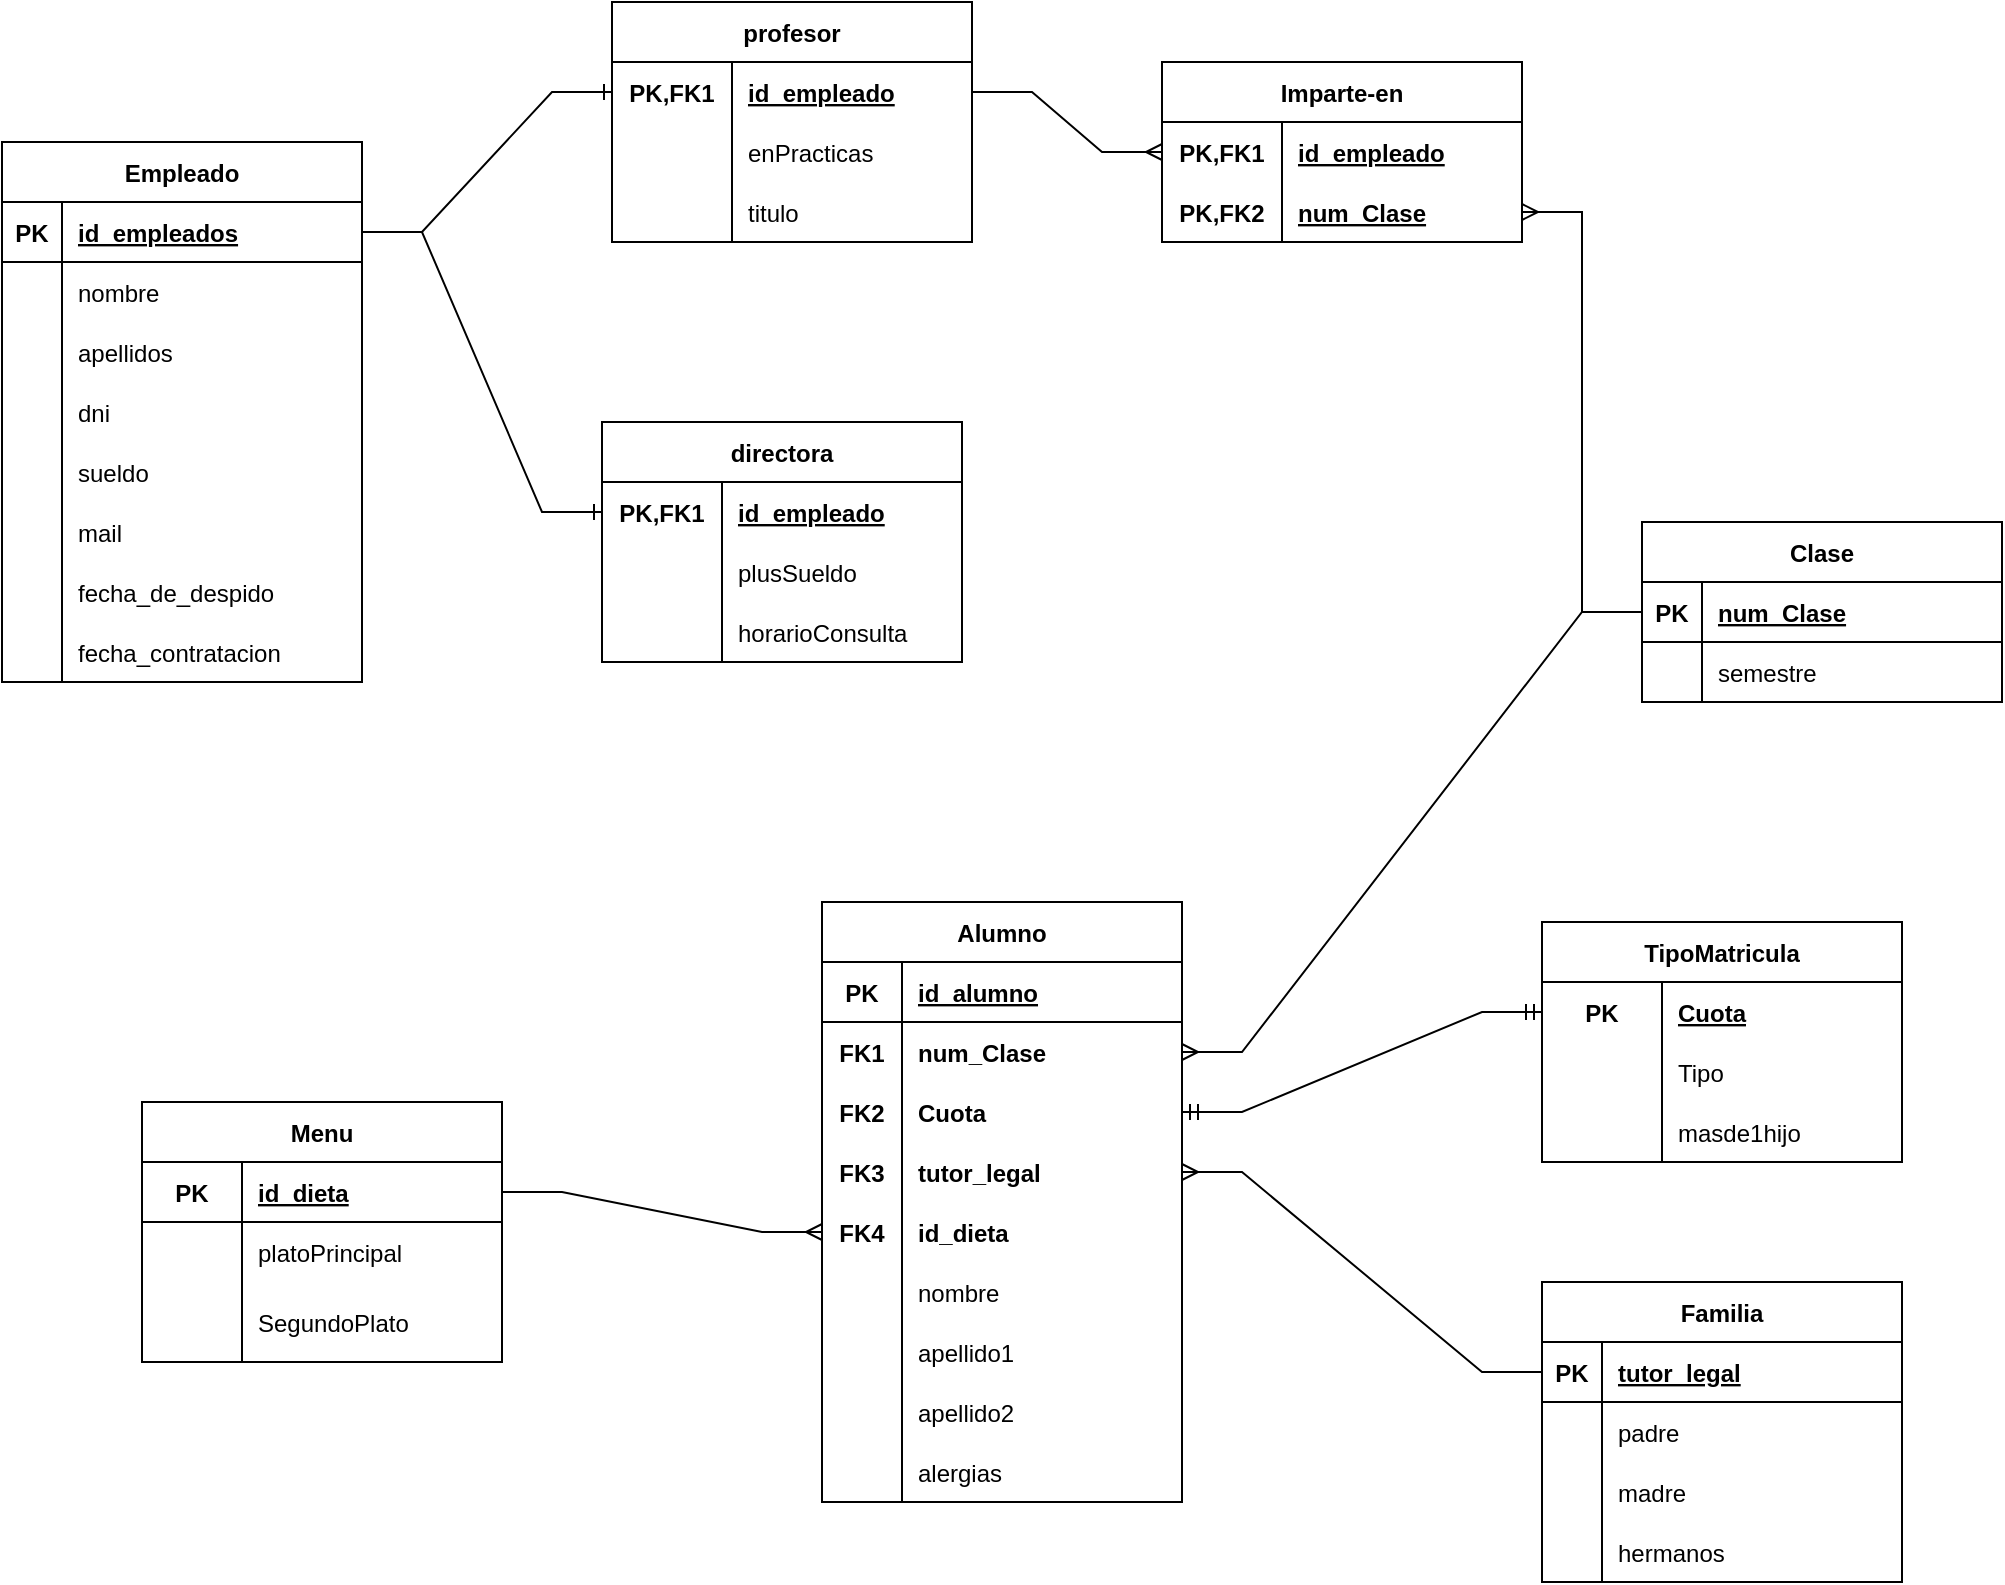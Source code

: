 <mxfile version="20.8.16" type="device"><diagram id="R2lEEEUBdFMjLlhIrx00" name="Page-1"><mxGraphModel dx="1215" dy="560" grid="1" gridSize="10" guides="1" tooltips="1" connect="1" arrows="1" fold="1" page="1" pageScale="1" pageWidth="850" pageHeight="1100" math="0" shadow="0" extFonts="Permanent Marker^https://fonts.googleapis.com/css?family=Permanent+Marker"><root><mxCell id="0"/><mxCell id="1" parent="0"/><mxCell id="T4YQKMH-N1QWj4sWudoz-1" value="Empleado" style="shape=table;startSize=30;container=1;collapsible=1;childLayout=tableLayout;fixedRows=1;rowLines=0;fontStyle=1;align=center;resizeLast=1;" vertex="1" parent="1"><mxGeometry x="30" y="180" width="180" height="270" as="geometry"/></mxCell><mxCell id="T4YQKMH-N1QWj4sWudoz-2" value="" style="shape=tableRow;horizontal=0;startSize=0;swimlaneHead=0;swimlaneBody=0;fillColor=none;collapsible=0;dropTarget=0;points=[[0,0.5],[1,0.5]];portConstraint=eastwest;top=0;left=0;right=0;bottom=1;" vertex="1" parent="T4YQKMH-N1QWj4sWudoz-1"><mxGeometry y="30" width="180" height="30" as="geometry"/></mxCell><mxCell id="T4YQKMH-N1QWj4sWudoz-3" value="PK" style="shape=partialRectangle;connectable=0;fillColor=none;top=0;left=0;bottom=0;right=0;fontStyle=1;overflow=hidden;" vertex="1" parent="T4YQKMH-N1QWj4sWudoz-2"><mxGeometry width="30" height="30" as="geometry"><mxRectangle width="30" height="30" as="alternateBounds"/></mxGeometry></mxCell><mxCell id="T4YQKMH-N1QWj4sWudoz-4" value="id_empleados" style="shape=partialRectangle;connectable=0;fillColor=none;top=0;left=0;bottom=0;right=0;align=left;spacingLeft=6;fontStyle=5;overflow=hidden;" vertex="1" parent="T4YQKMH-N1QWj4sWudoz-2"><mxGeometry x="30" width="150" height="30" as="geometry"><mxRectangle width="150" height="30" as="alternateBounds"/></mxGeometry></mxCell><mxCell id="T4YQKMH-N1QWj4sWudoz-5" value="" style="shape=tableRow;horizontal=0;startSize=0;swimlaneHead=0;swimlaneBody=0;fillColor=none;collapsible=0;dropTarget=0;points=[[0,0.5],[1,0.5]];portConstraint=eastwest;top=0;left=0;right=0;bottom=0;" vertex="1" parent="T4YQKMH-N1QWj4sWudoz-1"><mxGeometry y="60" width="180" height="30" as="geometry"/></mxCell><mxCell id="T4YQKMH-N1QWj4sWudoz-6" value="" style="shape=partialRectangle;connectable=0;fillColor=none;top=0;left=0;bottom=0;right=0;editable=1;overflow=hidden;" vertex="1" parent="T4YQKMH-N1QWj4sWudoz-5"><mxGeometry width="30" height="30" as="geometry"><mxRectangle width="30" height="30" as="alternateBounds"/></mxGeometry></mxCell><mxCell id="T4YQKMH-N1QWj4sWudoz-7" value="nombre" style="shape=partialRectangle;connectable=0;fillColor=none;top=0;left=0;bottom=0;right=0;align=left;spacingLeft=6;overflow=hidden;" vertex="1" parent="T4YQKMH-N1QWj4sWudoz-5"><mxGeometry x="30" width="150" height="30" as="geometry"><mxRectangle width="150" height="30" as="alternateBounds"/></mxGeometry></mxCell><mxCell id="T4YQKMH-N1QWj4sWudoz-8" value="" style="shape=tableRow;horizontal=0;startSize=0;swimlaneHead=0;swimlaneBody=0;fillColor=none;collapsible=0;dropTarget=0;points=[[0,0.5],[1,0.5]];portConstraint=eastwest;top=0;left=0;right=0;bottom=0;" vertex="1" parent="T4YQKMH-N1QWj4sWudoz-1"><mxGeometry y="90" width="180" height="30" as="geometry"/></mxCell><mxCell id="T4YQKMH-N1QWj4sWudoz-9" value="" style="shape=partialRectangle;connectable=0;fillColor=none;top=0;left=0;bottom=0;right=0;editable=1;overflow=hidden;" vertex="1" parent="T4YQKMH-N1QWj4sWudoz-8"><mxGeometry width="30" height="30" as="geometry"><mxRectangle width="30" height="30" as="alternateBounds"/></mxGeometry></mxCell><mxCell id="T4YQKMH-N1QWj4sWudoz-10" value="apellidos" style="shape=partialRectangle;connectable=0;fillColor=none;top=0;left=0;bottom=0;right=0;align=left;spacingLeft=6;overflow=hidden;" vertex="1" parent="T4YQKMH-N1QWj4sWudoz-8"><mxGeometry x="30" width="150" height="30" as="geometry"><mxRectangle width="150" height="30" as="alternateBounds"/></mxGeometry></mxCell><mxCell id="T4YQKMH-N1QWj4sWudoz-11" value="" style="shape=tableRow;horizontal=0;startSize=0;swimlaneHead=0;swimlaneBody=0;fillColor=none;collapsible=0;dropTarget=0;points=[[0,0.5],[1,0.5]];portConstraint=eastwest;top=0;left=0;right=0;bottom=0;" vertex="1" parent="T4YQKMH-N1QWj4sWudoz-1"><mxGeometry y="120" width="180" height="30" as="geometry"/></mxCell><mxCell id="T4YQKMH-N1QWj4sWudoz-12" value="" style="shape=partialRectangle;connectable=0;fillColor=none;top=0;left=0;bottom=0;right=0;editable=1;overflow=hidden;" vertex="1" parent="T4YQKMH-N1QWj4sWudoz-11"><mxGeometry width="30" height="30" as="geometry"><mxRectangle width="30" height="30" as="alternateBounds"/></mxGeometry></mxCell><mxCell id="T4YQKMH-N1QWj4sWudoz-13" value="dni" style="shape=partialRectangle;connectable=0;fillColor=none;top=0;left=0;bottom=0;right=0;align=left;spacingLeft=6;overflow=hidden;" vertex="1" parent="T4YQKMH-N1QWj4sWudoz-11"><mxGeometry x="30" width="150" height="30" as="geometry"><mxRectangle width="150" height="30" as="alternateBounds"/></mxGeometry></mxCell><mxCell id="T4YQKMH-N1QWj4sWudoz-14" value="" style="shape=tableRow;horizontal=0;startSize=0;swimlaneHead=0;swimlaneBody=0;fillColor=none;collapsible=0;dropTarget=0;points=[[0,0.5],[1,0.5]];portConstraint=eastwest;top=0;left=0;right=0;bottom=0;" vertex="1" parent="T4YQKMH-N1QWj4sWudoz-1"><mxGeometry y="150" width="180" height="30" as="geometry"/></mxCell><mxCell id="T4YQKMH-N1QWj4sWudoz-15" value="" style="shape=partialRectangle;connectable=0;fillColor=none;top=0;left=0;bottom=0;right=0;editable=1;overflow=hidden;" vertex="1" parent="T4YQKMH-N1QWj4sWudoz-14"><mxGeometry width="30" height="30" as="geometry"><mxRectangle width="30" height="30" as="alternateBounds"/></mxGeometry></mxCell><mxCell id="T4YQKMH-N1QWj4sWudoz-16" value="sueldo" style="shape=partialRectangle;connectable=0;fillColor=none;top=0;left=0;bottom=0;right=0;align=left;spacingLeft=6;overflow=hidden;" vertex="1" parent="T4YQKMH-N1QWj4sWudoz-14"><mxGeometry x="30" width="150" height="30" as="geometry"><mxRectangle width="150" height="30" as="alternateBounds"/></mxGeometry></mxCell><mxCell id="T4YQKMH-N1QWj4sWudoz-17" value="" style="shape=tableRow;horizontal=0;startSize=0;swimlaneHead=0;swimlaneBody=0;fillColor=none;collapsible=0;dropTarget=0;points=[[0,0.5],[1,0.5]];portConstraint=eastwest;top=0;left=0;right=0;bottom=0;" vertex="1" parent="T4YQKMH-N1QWj4sWudoz-1"><mxGeometry y="180" width="180" height="30" as="geometry"/></mxCell><mxCell id="T4YQKMH-N1QWj4sWudoz-18" value="" style="shape=partialRectangle;connectable=0;fillColor=none;top=0;left=0;bottom=0;right=0;editable=1;overflow=hidden;" vertex="1" parent="T4YQKMH-N1QWj4sWudoz-17"><mxGeometry width="30" height="30" as="geometry"><mxRectangle width="30" height="30" as="alternateBounds"/></mxGeometry></mxCell><mxCell id="T4YQKMH-N1QWj4sWudoz-19" value="mail" style="shape=partialRectangle;connectable=0;fillColor=none;top=0;left=0;bottom=0;right=0;align=left;spacingLeft=6;overflow=hidden;" vertex="1" parent="T4YQKMH-N1QWj4sWudoz-17"><mxGeometry x="30" width="150" height="30" as="geometry"><mxRectangle width="150" height="30" as="alternateBounds"/></mxGeometry></mxCell><mxCell id="T4YQKMH-N1QWj4sWudoz-179" value="" style="shape=tableRow;horizontal=0;startSize=0;swimlaneHead=0;swimlaneBody=0;fillColor=none;collapsible=0;dropTarget=0;points=[[0,0.5],[1,0.5]];portConstraint=eastwest;top=0;left=0;right=0;bottom=0;" vertex="1" parent="T4YQKMH-N1QWj4sWudoz-1"><mxGeometry y="210" width="180" height="30" as="geometry"/></mxCell><mxCell id="T4YQKMH-N1QWj4sWudoz-180" value="" style="shape=partialRectangle;connectable=0;fillColor=none;top=0;left=0;bottom=0;right=0;editable=1;overflow=hidden;" vertex="1" parent="T4YQKMH-N1QWj4sWudoz-179"><mxGeometry width="30" height="30" as="geometry"><mxRectangle width="30" height="30" as="alternateBounds"/></mxGeometry></mxCell><mxCell id="T4YQKMH-N1QWj4sWudoz-181" value="fecha_de_despido" style="shape=partialRectangle;connectable=0;fillColor=none;top=0;left=0;bottom=0;right=0;align=left;spacingLeft=6;overflow=hidden;" vertex="1" parent="T4YQKMH-N1QWj4sWudoz-179"><mxGeometry x="30" width="150" height="30" as="geometry"><mxRectangle width="150" height="30" as="alternateBounds"/></mxGeometry></mxCell><mxCell id="T4YQKMH-N1QWj4sWudoz-176" value="" style="shape=tableRow;horizontal=0;startSize=0;swimlaneHead=0;swimlaneBody=0;fillColor=none;collapsible=0;dropTarget=0;points=[[0,0.5],[1,0.5]];portConstraint=eastwest;top=0;left=0;right=0;bottom=0;" vertex="1" parent="T4YQKMH-N1QWj4sWudoz-1"><mxGeometry y="240" width="180" height="30" as="geometry"/></mxCell><mxCell id="T4YQKMH-N1QWj4sWudoz-177" value="" style="shape=partialRectangle;connectable=0;fillColor=none;top=0;left=0;bottom=0;right=0;editable=1;overflow=hidden;" vertex="1" parent="T4YQKMH-N1QWj4sWudoz-176"><mxGeometry width="30" height="30" as="geometry"><mxRectangle width="30" height="30" as="alternateBounds"/></mxGeometry></mxCell><mxCell id="T4YQKMH-N1QWj4sWudoz-178" value="fecha_contratacion" style="shape=partialRectangle;connectable=0;fillColor=none;top=0;left=0;bottom=0;right=0;align=left;spacingLeft=6;overflow=hidden;" vertex="1" parent="T4YQKMH-N1QWj4sWudoz-176"><mxGeometry x="30" width="150" height="30" as="geometry"><mxRectangle width="150" height="30" as="alternateBounds"/></mxGeometry></mxCell><mxCell id="T4YQKMH-N1QWj4sWudoz-20" value="profesor" style="shape=table;startSize=30;container=1;collapsible=1;childLayout=tableLayout;fixedRows=1;rowLines=0;fontStyle=1;align=center;resizeLast=1;" vertex="1" parent="1"><mxGeometry x="335" y="110" width="180" height="120" as="geometry"/></mxCell><mxCell id="T4YQKMH-N1QWj4sWudoz-21" value="" style="shape=tableRow;horizontal=0;startSize=0;swimlaneHead=0;swimlaneBody=0;fillColor=none;collapsible=0;dropTarget=0;points=[[0,0.5],[1,0.5]];portConstraint=eastwest;top=0;left=0;right=0;bottom=0;" vertex="1" parent="T4YQKMH-N1QWj4sWudoz-20"><mxGeometry y="30" width="180" height="30" as="geometry"/></mxCell><mxCell id="T4YQKMH-N1QWj4sWudoz-22" value="PK,FK1" style="shape=partialRectangle;connectable=0;fillColor=none;top=0;left=0;bottom=0;right=0;fontStyle=1;overflow=hidden;" vertex="1" parent="T4YQKMH-N1QWj4sWudoz-21"><mxGeometry width="60" height="30" as="geometry"><mxRectangle width="60" height="30" as="alternateBounds"/></mxGeometry></mxCell><mxCell id="T4YQKMH-N1QWj4sWudoz-23" value="id_empleado" style="shape=partialRectangle;connectable=0;fillColor=none;top=0;left=0;bottom=0;right=0;align=left;spacingLeft=6;fontStyle=5;overflow=hidden;" vertex="1" parent="T4YQKMH-N1QWj4sWudoz-21"><mxGeometry x="60" width="120" height="30" as="geometry"><mxRectangle width="120" height="30" as="alternateBounds"/></mxGeometry></mxCell><mxCell id="T4YQKMH-N1QWj4sWudoz-27" value="" style="shape=tableRow;horizontal=0;startSize=0;swimlaneHead=0;swimlaneBody=0;fillColor=none;collapsible=0;dropTarget=0;points=[[0,0.5],[1,0.5]];portConstraint=eastwest;top=0;left=0;right=0;bottom=0;" vertex="1" parent="T4YQKMH-N1QWj4sWudoz-20"><mxGeometry y="60" width="180" height="30" as="geometry"/></mxCell><mxCell id="T4YQKMH-N1QWj4sWudoz-28" value="" style="shape=partialRectangle;connectable=0;fillColor=none;top=0;left=0;bottom=0;right=0;editable=1;overflow=hidden;" vertex="1" parent="T4YQKMH-N1QWj4sWudoz-27"><mxGeometry width="60" height="30" as="geometry"><mxRectangle width="60" height="30" as="alternateBounds"/></mxGeometry></mxCell><mxCell id="T4YQKMH-N1QWj4sWudoz-29" value="enPracticas" style="shape=partialRectangle;connectable=0;fillColor=none;top=0;left=0;bottom=0;right=0;align=left;spacingLeft=6;overflow=hidden;" vertex="1" parent="T4YQKMH-N1QWj4sWudoz-27"><mxGeometry x="60" width="120" height="30" as="geometry"><mxRectangle width="120" height="30" as="alternateBounds"/></mxGeometry></mxCell><mxCell id="T4YQKMH-N1QWj4sWudoz-33" value="" style="shape=tableRow;horizontal=0;startSize=0;swimlaneHead=0;swimlaneBody=0;fillColor=none;collapsible=0;dropTarget=0;points=[[0,0.5],[1,0.5]];portConstraint=eastwest;top=0;left=0;right=0;bottom=0;" vertex="1" parent="T4YQKMH-N1QWj4sWudoz-20"><mxGeometry y="90" width="180" height="30" as="geometry"/></mxCell><mxCell id="T4YQKMH-N1QWj4sWudoz-34" value="" style="shape=partialRectangle;connectable=0;fillColor=none;top=0;left=0;bottom=0;right=0;editable=1;overflow=hidden;" vertex="1" parent="T4YQKMH-N1QWj4sWudoz-33"><mxGeometry width="60" height="30" as="geometry"><mxRectangle width="60" height="30" as="alternateBounds"/></mxGeometry></mxCell><mxCell id="T4YQKMH-N1QWj4sWudoz-35" value="titulo" style="shape=partialRectangle;connectable=0;fillColor=none;top=0;left=0;bottom=0;right=0;align=left;spacingLeft=6;overflow=hidden;" vertex="1" parent="T4YQKMH-N1QWj4sWudoz-33"><mxGeometry x="60" width="120" height="30" as="geometry"><mxRectangle width="120" height="30" as="alternateBounds"/></mxGeometry></mxCell><mxCell id="T4YQKMH-N1QWj4sWudoz-36" value="" style="edgeStyle=entityRelationEdgeStyle;fontSize=12;html=1;endArrow=ERone;endFill=1;rounded=0;" edge="1" parent="1" source="T4YQKMH-N1QWj4sWudoz-2" target="T4YQKMH-N1QWj4sWudoz-21"><mxGeometry width="100" height="100" relative="1" as="geometry"><mxPoint x="220" y="400" as="sourcePoint"/><mxPoint x="320" y="300" as="targetPoint"/></mxGeometry></mxCell><mxCell id="T4YQKMH-N1QWj4sWudoz-37" value="directora" style="shape=table;startSize=30;container=1;collapsible=1;childLayout=tableLayout;fixedRows=1;rowLines=0;fontStyle=1;align=center;resizeLast=1;" vertex="1" parent="1"><mxGeometry x="330" y="320" width="180" height="120" as="geometry"/></mxCell><mxCell id="T4YQKMH-N1QWj4sWudoz-38" value="" style="shape=tableRow;horizontal=0;startSize=0;swimlaneHead=0;swimlaneBody=0;fillColor=none;collapsible=0;dropTarget=0;points=[[0,0.5],[1,0.5]];portConstraint=eastwest;top=0;left=0;right=0;bottom=0;" vertex="1" parent="T4YQKMH-N1QWj4sWudoz-37"><mxGeometry y="30" width="180" height="30" as="geometry"/></mxCell><mxCell id="T4YQKMH-N1QWj4sWudoz-39" value="PK,FK1" style="shape=partialRectangle;connectable=0;fillColor=none;top=0;left=0;bottom=0;right=0;fontStyle=1;overflow=hidden;" vertex="1" parent="T4YQKMH-N1QWj4sWudoz-38"><mxGeometry width="60" height="30" as="geometry"><mxRectangle width="60" height="30" as="alternateBounds"/></mxGeometry></mxCell><mxCell id="T4YQKMH-N1QWj4sWudoz-40" value="id_empleado" style="shape=partialRectangle;connectable=0;fillColor=none;top=0;left=0;bottom=0;right=0;align=left;spacingLeft=6;fontStyle=5;overflow=hidden;" vertex="1" parent="T4YQKMH-N1QWj4sWudoz-38"><mxGeometry x="60" width="120" height="30" as="geometry"><mxRectangle width="120" height="30" as="alternateBounds"/></mxGeometry></mxCell><mxCell id="T4YQKMH-N1QWj4sWudoz-41" value="" style="shape=tableRow;horizontal=0;startSize=0;swimlaneHead=0;swimlaneBody=0;fillColor=none;collapsible=0;dropTarget=0;points=[[0,0.5],[1,0.5]];portConstraint=eastwest;top=0;left=0;right=0;bottom=0;" vertex="1" parent="T4YQKMH-N1QWj4sWudoz-37"><mxGeometry y="60" width="180" height="30" as="geometry"/></mxCell><mxCell id="T4YQKMH-N1QWj4sWudoz-42" value="" style="shape=partialRectangle;connectable=0;fillColor=none;top=0;left=0;bottom=0;right=0;editable=1;overflow=hidden;" vertex="1" parent="T4YQKMH-N1QWj4sWudoz-41"><mxGeometry width="60" height="30" as="geometry"><mxRectangle width="60" height="30" as="alternateBounds"/></mxGeometry></mxCell><mxCell id="T4YQKMH-N1QWj4sWudoz-43" value="plusSueldo" style="shape=partialRectangle;connectable=0;fillColor=none;top=0;left=0;bottom=0;right=0;align=left;spacingLeft=6;overflow=hidden;" vertex="1" parent="T4YQKMH-N1QWj4sWudoz-41"><mxGeometry x="60" width="120" height="30" as="geometry"><mxRectangle width="120" height="30" as="alternateBounds"/></mxGeometry></mxCell><mxCell id="T4YQKMH-N1QWj4sWudoz-44" value="" style="shape=tableRow;horizontal=0;startSize=0;swimlaneHead=0;swimlaneBody=0;fillColor=none;collapsible=0;dropTarget=0;points=[[0,0.5],[1,0.5]];portConstraint=eastwest;top=0;left=0;right=0;bottom=0;" vertex="1" parent="T4YQKMH-N1QWj4sWudoz-37"><mxGeometry y="90" width="180" height="30" as="geometry"/></mxCell><mxCell id="T4YQKMH-N1QWj4sWudoz-45" value="" style="shape=partialRectangle;connectable=0;fillColor=none;top=0;left=0;bottom=0;right=0;editable=1;overflow=hidden;" vertex="1" parent="T4YQKMH-N1QWj4sWudoz-44"><mxGeometry width="60" height="30" as="geometry"><mxRectangle width="60" height="30" as="alternateBounds"/></mxGeometry></mxCell><mxCell id="T4YQKMH-N1QWj4sWudoz-46" value="horarioConsulta" style="shape=partialRectangle;connectable=0;fillColor=none;top=0;left=0;bottom=0;right=0;align=left;spacingLeft=6;overflow=hidden;" vertex="1" parent="T4YQKMH-N1QWj4sWudoz-44"><mxGeometry x="60" width="120" height="30" as="geometry"><mxRectangle width="120" height="30" as="alternateBounds"/></mxGeometry></mxCell><mxCell id="T4YQKMH-N1QWj4sWudoz-50" value="" style="edgeStyle=entityRelationEdgeStyle;fontSize=12;html=1;endArrow=ERone;endFill=1;rounded=0;" edge="1" parent="1" source="T4YQKMH-N1QWj4sWudoz-2" target="T4YQKMH-N1QWj4sWudoz-38"><mxGeometry width="100" height="100" relative="1" as="geometry"><mxPoint x="220" y="235" as="sourcePoint"/><mxPoint x="345" y="165" as="targetPoint"/></mxGeometry></mxCell><mxCell id="T4YQKMH-N1QWj4sWudoz-51" value="Imparte-en" style="shape=table;startSize=30;container=1;collapsible=1;childLayout=tableLayout;fixedRows=1;rowLines=0;fontStyle=1;align=center;resizeLast=1;" vertex="1" parent="1"><mxGeometry x="610" y="140" width="180" height="90" as="geometry"/></mxCell><mxCell id="T4YQKMH-N1QWj4sWudoz-52" value="" style="shape=tableRow;horizontal=0;startSize=0;swimlaneHead=0;swimlaneBody=0;fillColor=none;collapsible=0;dropTarget=0;points=[[0,0.5],[1,0.5]];portConstraint=eastwest;top=0;left=0;right=0;bottom=0;" vertex="1" parent="T4YQKMH-N1QWj4sWudoz-51"><mxGeometry y="30" width="180" height="30" as="geometry"/></mxCell><mxCell id="T4YQKMH-N1QWj4sWudoz-53" value="PK,FK1" style="shape=partialRectangle;connectable=0;fillColor=none;top=0;left=0;bottom=0;right=0;fontStyle=1;overflow=hidden;" vertex="1" parent="T4YQKMH-N1QWj4sWudoz-52"><mxGeometry width="60" height="30" as="geometry"><mxRectangle width="60" height="30" as="alternateBounds"/></mxGeometry></mxCell><mxCell id="T4YQKMH-N1QWj4sWudoz-54" value="id_empleado" style="shape=partialRectangle;connectable=0;fillColor=none;top=0;left=0;bottom=0;right=0;align=left;spacingLeft=6;fontStyle=5;overflow=hidden;" vertex="1" parent="T4YQKMH-N1QWj4sWudoz-52"><mxGeometry x="60" width="120" height="30" as="geometry"><mxRectangle width="120" height="30" as="alternateBounds"/></mxGeometry></mxCell><mxCell id="T4YQKMH-N1QWj4sWudoz-55" value="" style="shape=tableRow;horizontal=0;startSize=0;swimlaneHead=0;swimlaneBody=0;fillColor=none;collapsible=0;dropTarget=0;points=[[0,0.5],[1,0.5]];portConstraint=eastwest;top=0;left=0;right=0;bottom=1;" vertex="1" parent="T4YQKMH-N1QWj4sWudoz-51"><mxGeometry y="60" width="180" height="30" as="geometry"/></mxCell><mxCell id="T4YQKMH-N1QWj4sWudoz-56" value="PK,FK2" style="shape=partialRectangle;connectable=0;fillColor=none;top=0;left=0;bottom=0;right=0;fontStyle=1;overflow=hidden;" vertex="1" parent="T4YQKMH-N1QWj4sWudoz-55"><mxGeometry width="60" height="30" as="geometry"><mxRectangle width="60" height="30" as="alternateBounds"/></mxGeometry></mxCell><mxCell id="T4YQKMH-N1QWj4sWudoz-57" value="num_Clase" style="shape=partialRectangle;connectable=0;fillColor=none;top=0;left=0;bottom=0;right=0;align=left;spacingLeft=6;fontStyle=5;overflow=hidden;" vertex="1" parent="T4YQKMH-N1QWj4sWudoz-55"><mxGeometry x="60" width="120" height="30" as="geometry"><mxRectangle width="120" height="30" as="alternateBounds"/></mxGeometry></mxCell><mxCell id="T4YQKMH-N1QWj4sWudoz-65" value="" style="edgeStyle=entityRelationEdgeStyle;fontSize=12;html=1;endArrow=ERmany;rounded=0;" edge="1" parent="1" source="T4YQKMH-N1QWj4sWudoz-21" target="T4YQKMH-N1QWj4sWudoz-52"><mxGeometry width="100" height="100" relative="1" as="geometry"><mxPoint x="530" y="350" as="sourcePoint"/><mxPoint x="630" y="250" as="targetPoint"/></mxGeometry></mxCell><mxCell id="T4YQKMH-N1QWj4sWudoz-79" value="Clase" style="shape=table;startSize=30;container=1;collapsible=1;childLayout=tableLayout;fixedRows=1;rowLines=0;fontStyle=1;align=center;resizeLast=1;" vertex="1" parent="1"><mxGeometry x="850" y="370" width="180" height="90" as="geometry"/></mxCell><mxCell id="T4YQKMH-N1QWj4sWudoz-80" value="" style="shape=tableRow;horizontal=0;startSize=0;swimlaneHead=0;swimlaneBody=0;fillColor=none;collapsible=0;dropTarget=0;points=[[0,0.5],[1,0.5]];portConstraint=eastwest;top=0;left=0;right=0;bottom=1;" vertex="1" parent="T4YQKMH-N1QWj4sWudoz-79"><mxGeometry y="30" width="180" height="30" as="geometry"/></mxCell><mxCell id="T4YQKMH-N1QWj4sWudoz-81" value="PK" style="shape=partialRectangle;connectable=0;fillColor=none;top=0;left=0;bottom=0;right=0;fontStyle=1;overflow=hidden;" vertex="1" parent="T4YQKMH-N1QWj4sWudoz-80"><mxGeometry width="30" height="30" as="geometry"><mxRectangle width="30" height="30" as="alternateBounds"/></mxGeometry></mxCell><mxCell id="T4YQKMH-N1QWj4sWudoz-82" value="num_Clase" style="shape=partialRectangle;connectable=0;fillColor=none;top=0;left=0;bottom=0;right=0;align=left;spacingLeft=6;fontStyle=5;overflow=hidden;" vertex="1" parent="T4YQKMH-N1QWj4sWudoz-80"><mxGeometry x="30" width="150" height="30" as="geometry"><mxRectangle width="150" height="30" as="alternateBounds"/></mxGeometry></mxCell><mxCell id="T4YQKMH-N1QWj4sWudoz-83" value="" style="shape=tableRow;horizontal=0;startSize=0;swimlaneHead=0;swimlaneBody=0;fillColor=none;collapsible=0;dropTarget=0;points=[[0,0.5],[1,0.5]];portConstraint=eastwest;top=0;left=0;right=0;bottom=0;" vertex="1" parent="T4YQKMH-N1QWj4sWudoz-79"><mxGeometry y="60" width="180" height="30" as="geometry"/></mxCell><mxCell id="T4YQKMH-N1QWj4sWudoz-84" value="" style="shape=partialRectangle;connectable=0;fillColor=none;top=0;left=0;bottom=0;right=0;editable=1;overflow=hidden;" vertex="1" parent="T4YQKMH-N1QWj4sWudoz-83"><mxGeometry width="30" height="30" as="geometry"><mxRectangle width="30" height="30" as="alternateBounds"/></mxGeometry></mxCell><mxCell id="T4YQKMH-N1QWj4sWudoz-85" value="semestre" style="shape=partialRectangle;connectable=0;fillColor=none;top=0;left=0;bottom=0;right=0;align=left;spacingLeft=6;overflow=hidden;" vertex="1" parent="T4YQKMH-N1QWj4sWudoz-83"><mxGeometry x="30" width="150" height="30" as="geometry"><mxRectangle width="150" height="30" as="alternateBounds"/></mxGeometry></mxCell><mxCell id="T4YQKMH-N1QWj4sWudoz-92" value="" style="edgeStyle=entityRelationEdgeStyle;fontSize=12;html=1;endArrow=ERmany;rounded=0;" edge="1" parent="1" source="T4YQKMH-N1QWj4sWudoz-80" target="T4YQKMH-N1QWj4sWudoz-55"><mxGeometry width="100" height="100" relative="1" as="geometry"><mxPoint x="525" y="165" as="sourcePoint"/><mxPoint x="620" y="195" as="targetPoint"/></mxGeometry></mxCell><mxCell id="T4YQKMH-N1QWj4sWudoz-93" value="Alumno" style="shape=table;startSize=30;container=1;collapsible=1;childLayout=tableLayout;fixedRows=1;rowLines=0;fontStyle=1;align=center;resizeLast=1;" vertex="1" parent="1"><mxGeometry x="440" y="560" width="180" height="300" as="geometry"/></mxCell><mxCell id="T4YQKMH-N1QWj4sWudoz-94" value="" style="shape=tableRow;horizontal=0;startSize=0;swimlaneHead=0;swimlaneBody=0;fillColor=none;collapsible=0;dropTarget=0;points=[[0,0.5],[1,0.5]];portConstraint=eastwest;top=0;left=0;right=0;bottom=1;" vertex="1" parent="T4YQKMH-N1QWj4sWudoz-93"><mxGeometry y="30" width="180" height="30" as="geometry"/></mxCell><mxCell id="T4YQKMH-N1QWj4sWudoz-95" value="PK" style="shape=partialRectangle;connectable=0;fillColor=none;top=0;left=0;bottom=0;right=0;fontStyle=1;overflow=hidden;" vertex="1" parent="T4YQKMH-N1QWj4sWudoz-94"><mxGeometry width="40.0" height="30" as="geometry"><mxRectangle width="40.0" height="30" as="alternateBounds"/></mxGeometry></mxCell><mxCell id="T4YQKMH-N1QWj4sWudoz-96" value="id_alumno" style="shape=partialRectangle;connectable=0;fillColor=none;top=0;left=0;bottom=0;right=0;align=left;spacingLeft=6;fontStyle=5;overflow=hidden;" vertex="1" parent="T4YQKMH-N1QWj4sWudoz-94"><mxGeometry x="40.0" width="140.0" height="30" as="geometry"><mxRectangle width="140.0" height="30" as="alternateBounds"/></mxGeometry></mxCell><mxCell id="T4YQKMH-N1QWj4sWudoz-97" value="" style="shape=tableRow;horizontal=0;startSize=0;swimlaneHead=0;swimlaneBody=0;fillColor=none;collapsible=0;dropTarget=0;points=[[0,0.5],[1,0.5]];portConstraint=eastwest;top=0;left=0;right=0;bottom=0;" vertex="1" parent="T4YQKMH-N1QWj4sWudoz-93"><mxGeometry y="60" width="180" height="30" as="geometry"/></mxCell><mxCell id="T4YQKMH-N1QWj4sWudoz-98" value="FK1" style="shape=partialRectangle;connectable=0;fillColor=none;top=0;left=0;bottom=0;right=0;editable=1;overflow=hidden;fontStyle=1" vertex="1" parent="T4YQKMH-N1QWj4sWudoz-97"><mxGeometry width="40.0" height="30" as="geometry"><mxRectangle width="40.0" height="30" as="alternateBounds"/></mxGeometry></mxCell><mxCell id="T4YQKMH-N1QWj4sWudoz-99" value="num_Clase" style="shape=partialRectangle;connectable=0;fillColor=none;top=0;left=0;bottom=0;right=0;align=left;spacingLeft=6;overflow=hidden;fontStyle=1" vertex="1" parent="T4YQKMH-N1QWj4sWudoz-97"><mxGeometry x="40.0" width="140.0" height="30" as="geometry"><mxRectangle width="140.0" height="30" as="alternateBounds"/></mxGeometry></mxCell><mxCell id="T4YQKMH-N1QWj4sWudoz-106" value="" style="shape=tableRow;horizontal=0;startSize=0;swimlaneHead=0;swimlaneBody=0;fillColor=none;collapsible=0;dropTarget=0;points=[[0,0.5],[1,0.5]];portConstraint=eastwest;top=0;left=0;right=0;bottom=0;" vertex="1" parent="T4YQKMH-N1QWj4sWudoz-93"><mxGeometry y="90" width="180" height="30" as="geometry"/></mxCell><mxCell id="T4YQKMH-N1QWj4sWudoz-107" value="FK2" style="shape=partialRectangle;connectable=0;fillColor=none;top=0;left=0;bottom=0;right=0;fontStyle=1;overflow=hidden;" vertex="1" parent="T4YQKMH-N1QWj4sWudoz-106"><mxGeometry width="40.0" height="30" as="geometry"><mxRectangle width="40.0" height="30" as="alternateBounds"/></mxGeometry></mxCell><mxCell id="T4YQKMH-N1QWj4sWudoz-108" value="Cuota" style="shape=partialRectangle;connectable=0;fillColor=none;top=0;left=0;bottom=0;right=0;align=left;spacingLeft=6;fontStyle=1;overflow=hidden;" vertex="1" parent="T4YQKMH-N1QWj4sWudoz-106"><mxGeometry x="40.0" width="140.0" height="30" as="geometry"><mxRectangle width="140.0" height="30" as="alternateBounds"/></mxGeometry></mxCell><mxCell id="T4YQKMH-N1QWj4sWudoz-109" value="" style="shape=tableRow;horizontal=0;startSize=0;swimlaneHead=0;swimlaneBody=0;fillColor=none;collapsible=0;dropTarget=0;points=[[0,0.5],[1,0.5]];portConstraint=eastwest;top=0;left=0;right=0;bottom=0;" vertex="1" parent="T4YQKMH-N1QWj4sWudoz-93"><mxGeometry y="120" width="180" height="30" as="geometry"/></mxCell><mxCell id="T4YQKMH-N1QWj4sWudoz-110" value="FK3" style="shape=partialRectangle;connectable=0;fillColor=none;top=0;left=0;bottom=0;right=0;fontStyle=1;overflow=hidden;" vertex="1" parent="T4YQKMH-N1QWj4sWudoz-109"><mxGeometry width="40.0" height="30" as="geometry"><mxRectangle width="40.0" height="30" as="alternateBounds"/></mxGeometry></mxCell><mxCell id="T4YQKMH-N1QWj4sWudoz-111" value="tutor_legal" style="shape=partialRectangle;connectable=0;fillColor=none;top=0;left=0;bottom=0;right=0;align=left;spacingLeft=6;fontStyle=1;overflow=hidden;" vertex="1" parent="T4YQKMH-N1QWj4sWudoz-109"><mxGeometry x="40.0" width="140.0" height="30" as="geometry"><mxRectangle width="140.0" height="30" as="alternateBounds"/></mxGeometry></mxCell><mxCell id="T4YQKMH-N1QWj4sWudoz-137" value="" style="shape=tableRow;horizontal=0;startSize=0;swimlaneHead=0;swimlaneBody=0;fillColor=none;collapsible=0;dropTarget=0;points=[[0,0.5],[1,0.5]];portConstraint=eastwest;top=0;left=0;right=0;bottom=0;" vertex="1" parent="T4YQKMH-N1QWj4sWudoz-93"><mxGeometry y="150" width="180" height="30" as="geometry"/></mxCell><mxCell id="T4YQKMH-N1QWj4sWudoz-138" value="FK4" style="shape=partialRectangle;connectable=0;fillColor=none;top=0;left=0;bottom=0;right=0;fontStyle=1;overflow=hidden;" vertex="1" parent="T4YQKMH-N1QWj4sWudoz-137"><mxGeometry width="40.0" height="30" as="geometry"><mxRectangle width="40.0" height="30" as="alternateBounds"/></mxGeometry></mxCell><mxCell id="T4YQKMH-N1QWj4sWudoz-139" value="id_dieta" style="shape=partialRectangle;connectable=0;fillColor=none;top=0;left=0;bottom=0;right=0;align=left;spacingLeft=6;fontStyle=1;overflow=hidden;" vertex="1" parent="T4YQKMH-N1QWj4sWudoz-137"><mxGeometry x="40.0" width="140.0" height="30" as="geometry"><mxRectangle width="140.0" height="30" as="alternateBounds"/></mxGeometry></mxCell><mxCell id="T4YQKMH-N1QWj4sWudoz-100" value="" style="shape=tableRow;horizontal=0;startSize=0;swimlaneHead=0;swimlaneBody=0;fillColor=none;collapsible=0;dropTarget=0;points=[[0,0.5],[1,0.5]];portConstraint=eastwest;top=0;left=0;right=0;bottom=0;" vertex="1" parent="T4YQKMH-N1QWj4sWudoz-93"><mxGeometry y="180" width="180" height="30" as="geometry"/></mxCell><mxCell id="T4YQKMH-N1QWj4sWudoz-101" value="" style="shape=partialRectangle;connectable=0;fillColor=none;top=0;left=0;bottom=0;right=0;editable=1;overflow=hidden;" vertex="1" parent="T4YQKMH-N1QWj4sWudoz-100"><mxGeometry width="40.0" height="30" as="geometry"><mxRectangle width="40.0" height="30" as="alternateBounds"/></mxGeometry></mxCell><mxCell id="T4YQKMH-N1QWj4sWudoz-102" value="nombre" style="shape=partialRectangle;connectable=0;fillColor=none;top=0;left=0;bottom=0;right=0;align=left;spacingLeft=6;overflow=hidden;" vertex="1" parent="T4YQKMH-N1QWj4sWudoz-100"><mxGeometry x="40.0" width="140.0" height="30" as="geometry"><mxRectangle width="140.0" height="30" as="alternateBounds"/></mxGeometry></mxCell><mxCell id="T4YQKMH-N1QWj4sWudoz-103" value="" style="shape=tableRow;horizontal=0;startSize=0;swimlaneHead=0;swimlaneBody=0;fillColor=none;collapsible=0;dropTarget=0;points=[[0,0.5],[1,0.5]];portConstraint=eastwest;top=0;left=0;right=0;bottom=0;" vertex="1" parent="T4YQKMH-N1QWj4sWudoz-93"><mxGeometry y="210" width="180" height="30" as="geometry"/></mxCell><mxCell id="T4YQKMH-N1QWj4sWudoz-104" value="" style="shape=partialRectangle;connectable=0;fillColor=none;top=0;left=0;bottom=0;right=0;editable=1;overflow=hidden;" vertex="1" parent="T4YQKMH-N1QWj4sWudoz-103"><mxGeometry width="40.0" height="30" as="geometry"><mxRectangle width="40.0" height="30" as="alternateBounds"/></mxGeometry></mxCell><mxCell id="T4YQKMH-N1QWj4sWudoz-105" value="apellido1" style="shape=partialRectangle;connectable=0;fillColor=none;top=0;left=0;bottom=0;right=0;align=left;spacingLeft=6;overflow=hidden;" vertex="1" parent="T4YQKMH-N1QWj4sWudoz-103"><mxGeometry x="40.0" width="140.0" height="30" as="geometry"><mxRectangle width="140.0" height="30" as="alternateBounds"/></mxGeometry></mxCell><mxCell id="T4YQKMH-N1QWj4sWudoz-112" value="" style="shape=tableRow;horizontal=0;startSize=0;swimlaneHead=0;swimlaneBody=0;fillColor=none;collapsible=0;dropTarget=0;points=[[0,0.5],[1,0.5]];portConstraint=eastwest;top=0;left=0;right=0;bottom=0;" vertex="1" parent="T4YQKMH-N1QWj4sWudoz-93"><mxGeometry y="240" width="180" height="30" as="geometry"/></mxCell><mxCell id="T4YQKMH-N1QWj4sWudoz-113" value="" style="shape=partialRectangle;connectable=0;fillColor=none;top=0;left=0;bottom=0;right=0;editable=1;overflow=hidden;" vertex="1" parent="T4YQKMH-N1QWj4sWudoz-112"><mxGeometry width="40.0" height="30" as="geometry"><mxRectangle width="40.0" height="30" as="alternateBounds"/></mxGeometry></mxCell><mxCell id="T4YQKMH-N1QWj4sWudoz-114" value="apellido2" style="shape=partialRectangle;connectable=0;fillColor=none;top=0;left=0;bottom=0;right=0;align=left;spacingLeft=6;overflow=hidden;" vertex="1" parent="T4YQKMH-N1QWj4sWudoz-112"><mxGeometry x="40.0" width="140.0" height="30" as="geometry"><mxRectangle width="140.0" height="30" as="alternateBounds"/></mxGeometry></mxCell><mxCell id="T4YQKMH-N1QWj4sWudoz-115" value="" style="shape=tableRow;horizontal=0;startSize=0;swimlaneHead=0;swimlaneBody=0;fillColor=none;collapsible=0;dropTarget=0;points=[[0,0.5],[1,0.5]];portConstraint=eastwest;top=0;left=0;right=0;bottom=0;" vertex="1" parent="T4YQKMH-N1QWj4sWudoz-93"><mxGeometry y="270" width="180" height="30" as="geometry"/></mxCell><mxCell id="T4YQKMH-N1QWj4sWudoz-116" value="" style="shape=partialRectangle;connectable=0;fillColor=none;top=0;left=0;bottom=0;right=0;editable=1;overflow=hidden;" vertex="1" parent="T4YQKMH-N1QWj4sWudoz-115"><mxGeometry width="40.0" height="30" as="geometry"><mxRectangle width="40.0" height="30" as="alternateBounds"/></mxGeometry></mxCell><mxCell id="T4YQKMH-N1QWj4sWudoz-117" value="alergias" style="shape=partialRectangle;connectable=0;fillColor=none;top=0;left=0;bottom=0;right=0;align=left;spacingLeft=6;overflow=hidden;" vertex="1" parent="T4YQKMH-N1QWj4sWudoz-115"><mxGeometry x="40.0" width="140.0" height="30" as="geometry"><mxRectangle width="140.0" height="30" as="alternateBounds"/></mxGeometry></mxCell><mxCell id="T4YQKMH-N1QWj4sWudoz-119" value="" style="edgeStyle=entityRelationEdgeStyle;fontSize=12;html=1;endArrow=ERmany;rounded=0;" edge="1" parent="1" source="T4YQKMH-N1QWj4sWudoz-80" target="T4YQKMH-N1QWj4sWudoz-97"><mxGeometry width="100" height="100" relative="1" as="geometry"><mxPoint x="950" y="510" as="sourcePoint"/><mxPoint x="1050" y="410" as="targetPoint"/></mxGeometry></mxCell><mxCell id="T4YQKMH-N1QWj4sWudoz-120" value="TipoMatricula" style="shape=table;startSize=30;container=1;collapsible=1;childLayout=tableLayout;fixedRows=1;rowLines=0;fontStyle=1;align=center;resizeLast=1;" vertex="1" parent="1"><mxGeometry x="800" y="570" width="180" height="120" as="geometry"/></mxCell><mxCell id="T4YQKMH-N1QWj4sWudoz-121" value="" style="shape=tableRow;horizontal=0;startSize=0;swimlaneHead=0;swimlaneBody=0;fillColor=none;collapsible=0;dropTarget=0;points=[[0,0.5],[1,0.5]];portConstraint=eastwest;top=0;left=0;right=0;bottom=0;" vertex="1" parent="T4YQKMH-N1QWj4sWudoz-120"><mxGeometry y="30" width="180" height="30" as="geometry"/></mxCell><mxCell id="T4YQKMH-N1QWj4sWudoz-122" value="PK" style="shape=partialRectangle;connectable=0;fillColor=none;top=0;left=0;bottom=0;right=0;fontStyle=1;overflow=hidden;" vertex="1" parent="T4YQKMH-N1QWj4sWudoz-121"><mxGeometry width="60" height="30" as="geometry"><mxRectangle width="60" height="30" as="alternateBounds"/></mxGeometry></mxCell><mxCell id="T4YQKMH-N1QWj4sWudoz-123" value="Cuota" style="shape=partialRectangle;connectable=0;fillColor=none;top=0;left=0;bottom=0;right=0;align=left;spacingLeft=6;fontStyle=5;overflow=hidden;" vertex="1" parent="T4YQKMH-N1QWj4sWudoz-121"><mxGeometry x="60" width="120" height="30" as="geometry"><mxRectangle width="120" height="30" as="alternateBounds"/></mxGeometry></mxCell><mxCell id="T4YQKMH-N1QWj4sWudoz-182" value="" style="shape=tableRow;horizontal=0;startSize=0;swimlaneHead=0;swimlaneBody=0;fillColor=none;collapsible=0;dropTarget=0;points=[[0,0.5],[1,0.5]];portConstraint=eastwest;top=0;left=0;right=0;bottom=0;" vertex="1" parent="T4YQKMH-N1QWj4sWudoz-120"><mxGeometry y="60" width="180" height="30" as="geometry"/></mxCell><mxCell id="T4YQKMH-N1QWj4sWudoz-183" value="" style="shape=partialRectangle;connectable=0;fillColor=none;top=0;left=0;bottom=0;right=0;editable=1;overflow=hidden;" vertex="1" parent="T4YQKMH-N1QWj4sWudoz-182"><mxGeometry width="60" height="30" as="geometry"><mxRectangle width="60" height="30" as="alternateBounds"/></mxGeometry></mxCell><mxCell id="T4YQKMH-N1QWj4sWudoz-184" value="Tipo" style="shape=partialRectangle;connectable=0;fillColor=none;top=0;left=0;bottom=0;right=0;align=left;spacingLeft=6;overflow=hidden;" vertex="1" parent="T4YQKMH-N1QWj4sWudoz-182"><mxGeometry x="60" width="120" height="30" as="geometry"><mxRectangle width="120" height="30" as="alternateBounds"/></mxGeometry></mxCell><mxCell id="T4YQKMH-N1QWj4sWudoz-133" value="" style="shape=tableRow;horizontal=0;startSize=0;swimlaneHead=0;swimlaneBody=0;fillColor=none;collapsible=0;dropTarget=0;points=[[0,0.5],[1,0.5]];portConstraint=eastwest;top=0;left=0;right=0;bottom=0;" vertex="1" parent="T4YQKMH-N1QWj4sWudoz-120"><mxGeometry y="90" width="180" height="30" as="geometry"/></mxCell><mxCell id="T4YQKMH-N1QWj4sWudoz-134" value="" style="shape=partialRectangle;connectable=0;fillColor=none;top=0;left=0;bottom=0;right=0;editable=1;overflow=hidden;" vertex="1" parent="T4YQKMH-N1QWj4sWudoz-133"><mxGeometry width="60" height="30" as="geometry"><mxRectangle width="60" height="30" as="alternateBounds"/></mxGeometry></mxCell><mxCell id="T4YQKMH-N1QWj4sWudoz-135" value="masde1hijo" style="shape=partialRectangle;connectable=0;fillColor=none;top=0;left=0;bottom=0;right=0;align=left;spacingLeft=6;overflow=hidden;" vertex="1" parent="T4YQKMH-N1QWj4sWudoz-133"><mxGeometry x="60" width="120" height="30" as="geometry"><mxRectangle width="120" height="30" as="alternateBounds"/></mxGeometry></mxCell><mxCell id="T4YQKMH-N1QWj4sWudoz-136" value="" style="edgeStyle=entityRelationEdgeStyle;fontSize=12;html=1;endArrow=ERmandOne;startArrow=ERmandOne;rounded=0;" edge="1" parent="1" source="T4YQKMH-N1QWj4sWudoz-106" target="T4YQKMH-N1QWj4sWudoz-121"><mxGeometry width="100" height="100" relative="1" as="geometry"><mxPoint x="1150" y="520" as="sourcePoint"/><mxPoint x="1250" y="420" as="targetPoint"/></mxGeometry></mxCell><mxCell id="T4YQKMH-N1QWj4sWudoz-140" value="Familia" style="shape=table;startSize=30;container=1;collapsible=1;childLayout=tableLayout;fixedRows=1;rowLines=0;fontStyle=1;align=center;resizeLast=1;" vertex="1" parent="1"><mxGeometry x="800" y="750" width="180" height="150" as="geometry"/></mxCell><mxCell id="T4YQKMH-N1QWj4sWudoz-141" value="" style="shape=tableRow;horizontal=0;startSize=0;swimlaneHead=0;swimlaneBody=0;fillColor=none;collapsible=0;dropTarget=0;points=[[0,0.5],[1,0.5]];portConstraint=eastwest;top=0;left=0;right=0;bottom=1;" vertex="1" parent="T4YQKMH-N1QWj4sWudoz-140"><mxGeometry y="30" width="180" height="30" as="geometry"/></mxCell><mxCell id="T4YQKMH-N1QWj4sWudoz-142" value="PK" style="shape=partialRectangle;connectable=0;fillColor=none;top=0;left=0;bottom=0;right=0;fontStyle=1;overflow=hidden;" vertex="1" parent="T4YQKMH-N1QWj4sWudoz-141"><mxGeometry width="30" height="30" as="geometry"><mxRectangle width="30" height="30" as="alternateBounds"/></mxGeometry></mxCell><mxCell id="T4YQKMH-N1QWj4sWudoz-143" value="tutor_legal" style="shape=partialRectangle;connectable=0;fillColor=none;top=0;left=0;bottom=0;right=0;align=left;spacingLeft=6;fontStyle=5;overflow=hidden;" vertex="1" parent="T4YQKMH-N1QWj4sWudoz-141"><mxGeometry x="30" width="150" height="30" as="geometry"><mxRectangle width="150" height="30" as="alternateBounds"/></mxGeometry></mxCell><mxCell id="T4YQKMH-N1QWj4sWudoz-144" value="" style="shape=tableRow;horizontal=0;startSize=0;swimlaneHead=0;swimlaneBody=0;fillColor=none;collapsible=0;dropTarget=0;points=[[0,0.5],[1,0.5]];portConstraint=eastwest;top=0;left=0;right=0;bottom=0;" vertex="1" parent="T4YQKMH-N1QWj4sWudoz-140"><mxGeometry y="60" width="180" height="30" as="geometry"/></mxCell><mxCell id="T4YQKMH-N1QWj4sWudoz-145" value="" style="shape=partialRectangle;connectable=0;fillColor=none;top=0;left=0;bottom=0;right=0;editable=1;overflow=hidden;" vertex="1" parent="T4YQKMH-N1QWj4sWudoz-144"><mxGeometry width="30" height="30" as="geometry"><mxRectangle width="30" height="30" as="alternateBounds"/></mxGeometry></mxCell><mxCell id="T4YQKMH-N1QWj4sWudoz-146" value="padre" style="shape=partialRectangle;connectable=0;fillColor=none;top=0;left=0;bottom=0;right=0;align=left;spacingLeft=6;overflow=hidden;" vertex="1" parent="T4YQKMH-N1QWj4sWudoz-144"><mxGeometry x="30" width="150" height="30" as="geometry"><mxRectangle width="150" height="30" as="alternateBounds"/></mxGeometry></mxCell><mxCell id="T4YQKMH-N1QWj4sWudoz-147" value="" style="shape=tableRow;horizontal=0;startSize=0;swimlaneHead=0;swimlaneBody=0;fillColor=none;collapsible=0;dropTarget=0;points=[[0,0.5],[1,0.5]];portConstraint=eastwest;top=0;left=0;right=0;bottom=0;" vertex="1" parent="T4YQKMH-N1QWj4sWudoz-140"><mxGeometry y="90" width="180" height="30" as="geometry"/></mxCell><mxCell id="T4YQKMH-N1QWj4sWudoz-148" value="" style="shape=partialRectangle;connectable=0;fillColor=none;top=0;left=0;bottom=0;right=0;editable=1;overflow=hidden;" vertex="1" parent="T4YQKMH-N1QWj4sWudoz-147"><mxGeometry width="30" height="30" as="geometry"><mxRectangle width="30" height="30" as="alternateBounds"/></mxGeometry></mxCell><mxCell id="T4YQKMH-N1QWj4sWudoz-149" value="madre" style="shape=partialRectangle;connectable=0;fillColor=none;top=0;left=0;bottom=0;right=0;align=left;spacingLeft=6;overflow=hidden;" vertex="1" parent="T4YQKMH-N1QWj4sWudoz-147"><mxGeometry x="30" width="150" height="30" as="geometry"><mxRectangle width="150" height="30" as="alternateBounds"/></mxGeometry></mxCell><mxCell id="T4YQKMH-N1QWj4sWudoz-150" value="" style="shape=tableRow;horizontal=0;startSize=0;swimlaneHead=0;swimlaneBody=0;fillColor=none;collapsible=0;dropTarget=0;points=[[0,0.5],[1,0.5]];portConstraint=eastwest;top=0;left=0;right=0;bottom=0;" vertex="1" parent="T4YQKMH-N1QWj4sWudoz-140"><mxGeometry y="120" width="180" height="30" as="geometry"/></mxCell><mxCell id="T4YQKMH-N1QWj4sWudoz-151" value="" style="shape=partialRectangle;connectable=0;fillColor=none;top=0;left=0;bottom=0;right=0;editable=1;overflow=hidden;" vertex="1" parent="T4YQKMH-N1QWj4sWudoz-150"><mxGeometry width="30" height="30" as="geometry"><mxRectangle width="30" height="30" as="alternateBounds"/></mxGeometry></mxCell><mxCell id="T4YQKMH-N1QWj4sWudoz-152" value="hermanos" style="shape=partialRectangle;connectable=0;fillColor=none;top=0;left=0;bottom=0;right=0;align=left;spacingLeft=6;overflow=hidden;" vertex="1" parent="T4YQKMH-N1QWj4sWudoz-150"><mxGeometry x="30" width="150" height="30" as="geometry"><mxRectangle width="150" height="30" as="alternateBounds"/></mxGeometry></mxCell><mxCell id="T4YQKMH-N1QWj4sWudoz-153" value="" style="edgeStyle=entityRelationEdgeStyle;fontSize=12;html=1;endArrow=ERmany;rounded=0;exitX=0;exitY=0.5;exitDx=0;exitDy=0;" edge="1" parent="1" source="T4YQKMH-N1QWj4sWudoz-141" target="T4YQKMH-N1QWj4sWudoz-109"><mxGeometry width="100" height="100" relative="1" as="geometry"><mxPoint x="1190" y="610" as="sourcePoint"/><mxPoint x="1170" y="435" as="targetPoint"/></mxGeometry></mxCell><mxCell id="T4YQKMH-N1QWj4sWudoz-154" value="Menu" style="shape=table;startSize=30;container=1;collapsible=1;childLayout=tableLayout;fixedRows=1;rowLines=0;fontStyle=1;align=center;resizeLast=1;" vertex="1" parent="1"><mxGeometry x="100" y="660" width="180" height="130" as="geometry"/></mxCell><mxCell id="T4YQKMH-N1QWj4sWudoz-155" value="" style="shape=tableRow;horizontal=0;startSize=0;swimlaneHead=0;swimlaneBody=0;fillColor=none;collapsible=0;dropTarget=0;points=[[0,0.5],[1,0.5]];portConstraint=eastwest;top=0;left=0;right=0;bottom=1;" vertex="1" parent="T4YQKMH-N1QWj4sWudoz-154"><mxGeometry y="30" width="180" height="30" as="geometry"/></mxCell><mxCell id="T4YQKMH-N1QWj4sWudoz-156" value="PK" style="shape=partialRectangle;connectable=0;fillColor=none;top=0;left=0;bottom=0;right=0;fontStyle=1;overflow=hidden;" vertex="1" parent="T4YQKMH-N1QWj4sWudoz-155"><mxGeometry width="50" height="30" as="geometry"><mxRectangle width="50" height="30" as="alternateBounds"/></mxGeometry></mxCell><mxCell id="T4YQKMH-N1QWj4sWudoz-157" value="id_dieta" style="shape=partialRectangle;connectable=0;fillColor=none;top=0;left=0;bottom=0;right=0;align=left;spacingLeft=6;fontStyle=5;overflow=hidden;" vertex="1" parent="T4YQKMH-N1QWj4sWudoz-155"><mxGeometry x="50" width="130" height="30" as="geometry"><mxRectangle width="130" height="30" as="alternateBounds"/></mxGeometry></mxCell><mxCell id="T4YQKMH-N1QWj4sWudoz-158" value="" style="shape=tableRow;horizontal=0;startSize=0;swimlaneHead=0;swimlaneBody=0;fillColor=none;collapsible=0;dropTarget=0;points=[[0,0.5],[1,0.5]];portConstraint=eastwest;top=0;left=0;right=0;bottom=0;" vertex="1" parent="T4YQKMH-N1QWj4sWudoz-154"><mxGeometry y="60" width="180" height="30" as="geometry"/></mxCell><mxCell id="T4YQKMH-N1QWj4sWudoz-159" value="" style="shape=partialRectangle;connectable=0;fillColor=none;top=0;left=0;bottom=0;right=0;editable=1;overflow=hidden;" vertex="1" parent="T4YQKMH-N1QWj4sWudoz-158"><mxGeometry width="50" height="30" as="geometry"><mxRectangle width="50" height="30" as="alternateBounds"/></mxGeometry></mxCell><mxCell id="T4YQKMH-N1QWj4sWudoz-160" value="platoPrincipal" style="shape=partialRectangle;connectable=0;fillColor=none;top=0;left=0;bottom=0;right=0;align=left;spacingLeft=6;overflow=hidden;" vertex="1" parent="T4YQKMH-N1QWj4sWudoz-158"><mxGeometry x="50" width="130" height="30" as="geometry"><mxRectangle width="130" height="30" as="alternateBounds"/></mxGeometry></mxCell><mxCell id="T4YQKMH-N1QWj4sWudoz-161" value="" style="shape=tableRow;horizontal=0;startSize=0;swimlaneHead=0;swimlaneBody=0;fillColor=none;collapsible=0;dropTarget=0;points=[[0,0.5],[1,0.5]];portConstraint=eastwest;top=0;left=0;right=0;bottom=0;" vertex="1" parent="T4YQKMH-N1QWj4sWudoz-154"><mxGeometry y="90" width="180" height="40" as="geometry"/></mxCell><mxCell id="T4YQKMH-N1QWj4sWudoz-162" value="" style="shape=partialRectangle;connectable=0;fillColor=none;top=0;left=0;bottom=0;right=0;editable=1;overflow=hidden;" vertex="1" parent="T4YQKMH-N1QWj4sWudoz-161"><mxGeometry width="50" height="40" as="geometry"><mxRectangle width="50" height="40" as="alternateBounds"/></mxGeometry></mxCell><mxCell id="T4YQKMH-N1QWj4sWudoz-163" value="SegundoPlato" style="shape=partialRectangle;connectable=0;fillColor=none;top=0;left=0;bottom=0;right=0;align=left;spacingLeft=6;overflow=hidden;" vertex="1" parent="T4YQKMH-N1QWj4sWudoz-161"><mxGeometry x="50" width="130" height="40" as="geometry"><mxRectangle width="130" height="40" as="alternateBounds"/></mxGeometry></mxCell><mxCell id="T4YQKMH-N1QWj4sWudoz-167" value="" style="edgeStyle=entityRelationEdgeStyle;fontSize=12;html=1;endArrow=ERmany;rounded=0;" edge="1" parent="1" source="T4YQKMH-N1QWj4sWudoz-155" target="T4YQKMH-N1QWj4sWudoz-137"><mxGeometry width="100" height="100" relative="1" as="geometry"><mxPoint x="990" y="815" as="sourcePoint"/><mxPoint x="660" y="670" as="targetPoint"/></mxGeometry></mxCell></root></mxGraphModel></diagram></mxfile>